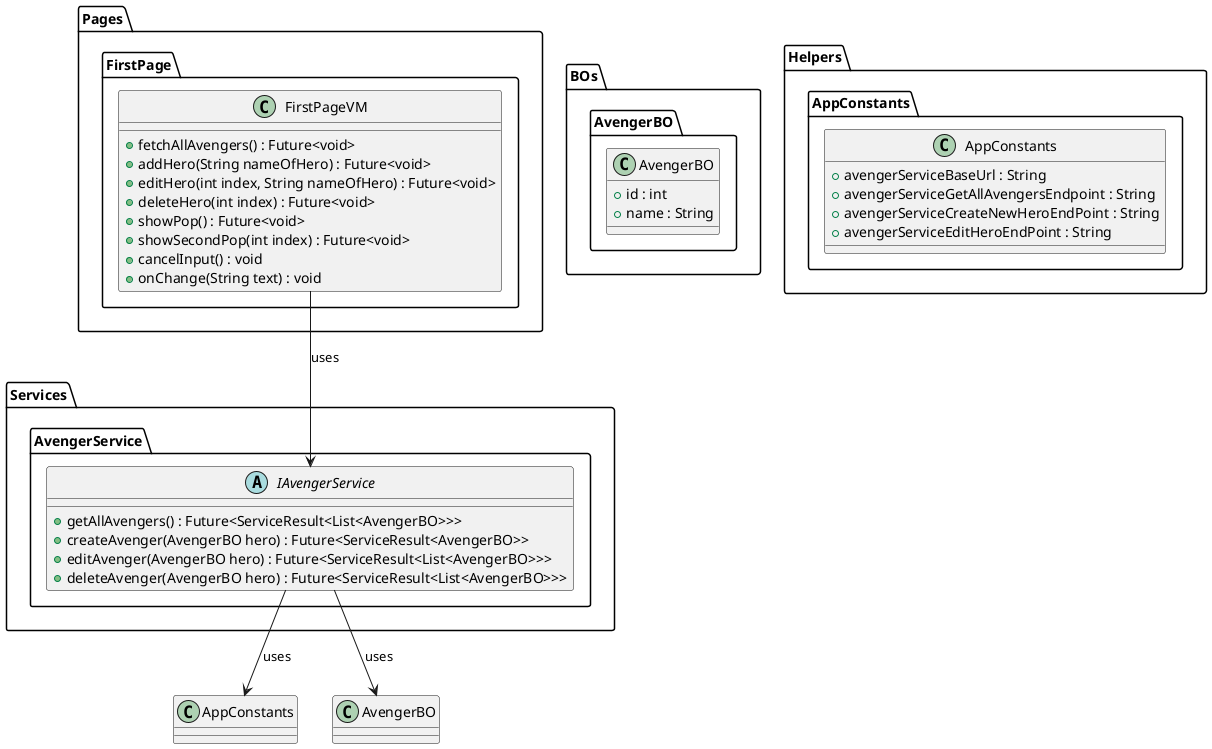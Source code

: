 @startuml Avenger Services Class Diagram
package Services{
    package AvengerService{
        abstract class IAvengerService{
            + getAllAvengers() : Future<ServiceResult<List<AvengerBO>>>
            + createAvenger(AvengerBO hero) : Future<ServiceResult<AvengerBO>>
            + editAvenger(AvengerBO hero) : Future<ServiceResult<List<AvengerBO>>>
            + deleteAvenger(AvengerBO hero) : Future<ServiceResult<List<AvengerBO>>>
        }
    }
}
package Pages{
    package FirstPage{
        class FirstPageVM{
            + fetchAllAvengers() : Future<void>
            + addHero(String nameOfHero) : Future<void>
            + editHero(int index, String nameOfHero) : Future<void>
            + deleteHero(int index) : Future<void>
            + showPop() : Future<void>
            + showSecondPop(int index) : Future<void>
            + cancelInput() : void
            + onChange(String text) : void
        }
    }
}
package BOs{
    package AvengerBO{
        class AvengerBO{
            + id : int
            + name : String
        }
    }
}
package Helpers{
    package AppConstants{
    class AppConstants{
        + avengerServiceBaseUrl : String
        + avengerServiceGetAllAvengersEndpoint : String
        + avengerServiceCreateNewHeroEndPoint : String
        + avengerServiceEditHeroEndPoint : String
    }
}
}
IAvengerService --> AppConstants : uses
IAvengerService --> AvengerBO : uses
FirstPageVM --> IAvengerService : uses
@enduml